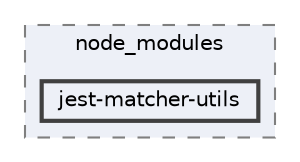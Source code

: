 digraph "pkiclassroomrescheduler/src/main/frontend/node_modules/@types/jest/node_modules/jest-matcher-utils"
{
 // LATEX_PDF_SIZE
  bgcolor="transparent";
  edge [fontname=Helvetica,fontsize=10,labelfontname=Helvetica,labelfontsize=10];
  node [fontname=Helvetica,fontsize=10,shape=box,height=0.2,width=0.4];
  compound=true
  subgraph clusterdir_93fc4b3f44d2035c415e0681f4c5a264 {
    graph [ bgcolor="#edf0f7", pencolor="grey50", label="node_modules", fontname=Helvetica,fontsize=10 style="filled,dashed", URL="dir_93fc4b3f44d2035c415e0681f4c5a264.html",tooltip=""]
  dir_5b2853f6913787b0e57bc6b119eafbb0 [label="jest-matcher-utils", fillcolor="#edf0f7", color="grey25", style="filled,bold", URL="dir_5b2853f6913787b0e57bc6b119eafbb0.html",tooltip=""];
  }
}
